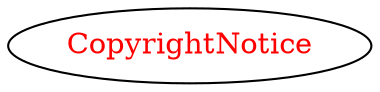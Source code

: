digraph dependencyGraph {
 concentrate=true;
 ranksep="2.0";
 rankdir="LR"; 
 splines="ortho";
"CopyrightNotice" [fontcolor="red"];
}